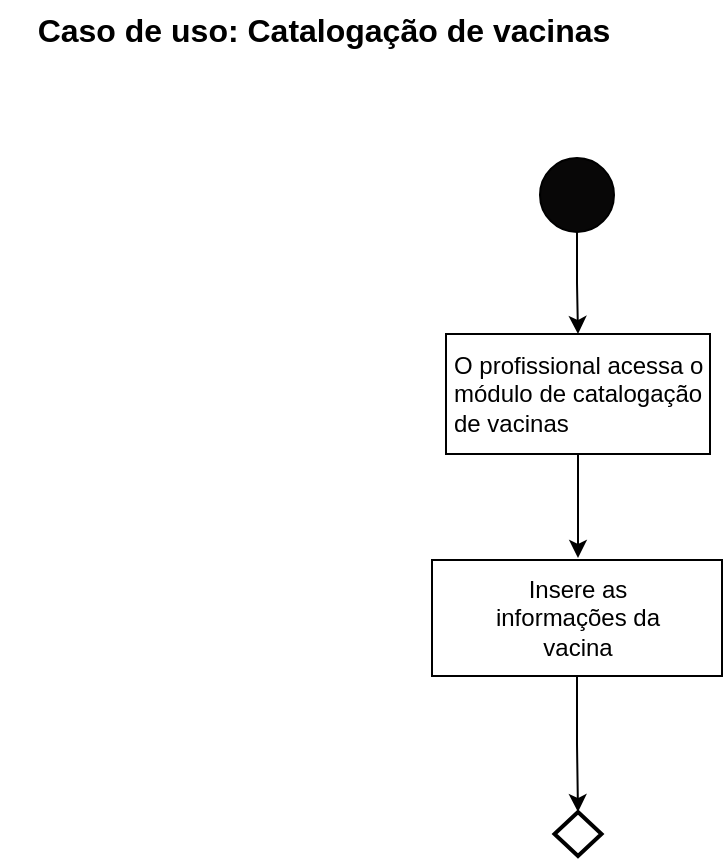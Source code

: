 <mxfile version="26.0.14">
  <diagram name="Página-1" id="DPgGOrRigE_r_vZPe1qE">
    <mxGraphModel dx="578" dy="336" grid="0" gridSize="10" guides="1" tooltips="1" connect="1" arrows="1" fold="1" page="1" pageScale="1" pageWidth="827" pageHeight="1169" math="0" shadow="0">
      <root>
        <mxCell id="0" />
        <mxCell id="1" parent="0" />
        <mxCell id="52OOqzTCsj2IzXVD1Yqi-6" style="edgeStyle=orthogonalEdgeStyle;rounded=0;orthogonalLoop=1;jettySize=auto;html=1;exitX=0.5;exitY=1;exitDx=0;exitDy=0;entryX=0.5;entryY=0;entryDx=0;entryDy=0;" edge="1" parent="1" source="52OOqzTCsj2IzXVD1Yqi-1" target="52OOqzTCsj2IzXVD1Yqi-5">
          <mxGeometry relative="1" as="geometry" />
        </mxCell>
        <mxCell id="52OOqzTCsj2IzXVD1Yqi-1" value="" style="ellipse;whiteSpace=wrap;html=1;aspect=fixed;fillColor=light-dark(#080707, #ededed);" vertex="1" parent="1">
          <mxGeometry x="348" y="98" width="37" height="37" as="geometry" />
        </mxCell>
        <mxCell id="52OOqzTCsj2IzXVD1Yqi-3" value="&lt;b&gt;&lt;font style=&quot;font-size: 16px;&quot;&gt;Caso de uso: Catalogação de vacinas&lt;/font&gt;&lt;/b&gt;" style="text;html=1;align=center;verticalAlign=middle;whiteSpace=wrap;rounded=0;" vertex="1" parent="1">
          <mxGeometry x="78" y="19" width="324" height="30" as="geometry" />
        </mxCell>
        <mxCell id="52OOqzTCsj2IzXVD1Yqi-8" style="edgeStyle=orthogonalEdgeStyle;rounded=0;orthogonalLoop=1;jettySize=auto;html=1;exitX=0.5;exitY=1;exitDx=0;exitDy=0;" edge="1" parent="1" source="52OOqzTCsj2IzXVD1Yqi-5">
          <mxGeometry relative="1" as="geometry">
            <mxPoint x="367" y="298" as="targetPoint" />
          </mxGeometry>
        </mxCell>
        <mxCell id="52OOqzTCsj2IzXVD1Yqi-5" value="" style="rounded=0;whiteSpace=wrap;html=1;" vertex="1" parent="1">
          <mxGeometry x="301" y="186" width="132" height="60" as="geometry" />
        </mxCell>
        <mxCell id="52OOqzTCsj2IzXVD1Yqi-7" value="O profissional acessa o módulo de catalogação de vacinas&amp;nbsp;" style="text;html=1;align=left;verticalAlign=middle;whiteSpace=wrap;rounded=0;" vertex="1" parent="1">
          <mxGeometry x="303" y="190.5" width="128" height="51" as="geometry" />
        </mxCell>
        <mxCell id="52OOqzTCsj2IzXVD1Yqi-9" value="" style="whiteSpace=wrap;html=1;" vertex="1" parent="1">
          <mxGeometry x="294" y="299" width="145" height="58" as="geometry" />
        </mxCell>
        <mxCell id="52OOqzTCsj2IzXVD1Yqi-12" value="Insere as informações da vacina" style="text;html=1;align=center;verticalAlign=middle;whiteSpace=wrap;rounded=0;" vertex="1" parent="1">
          <mxGeometry x="315.5" y="313" width="102" height="30" as="geometry" />
        </mxCell>
        <mxCell id="52OOqzTCsj2IzXVD1Yqi-13" value="" style="strokeWidth=2;html=1;shape=mxgraph.flowchart.decision;whiteSpace=wrap;" vertex="1" parent="1">
          <mxGeometry x="355.25" y="425" width="23.5" height="22" as="geometry" />
        </mxCell>
        <mxCell id="52OOqzTCsj2IzXVD1Yqi-16" style="edgeStyle=orthogonalEdgeStyle;rounded=0;orthogonalLoop=1;jettySize=auto;html=1;entryX=0.5;entryY=0;entryDx=0;entryDy=0;entryPerimeter=0;" edge="1" parent="1" source="52OOqzTCsj2IzXVD1Yqi-9" target="52OOqzTCsj2IzXVD1Yqi-13">
          <mxGeometry relative="1" as="geometry" />
        </mxCell>
      </root>
    </mxGraphModel>
  </diagram>
</mxfile>
